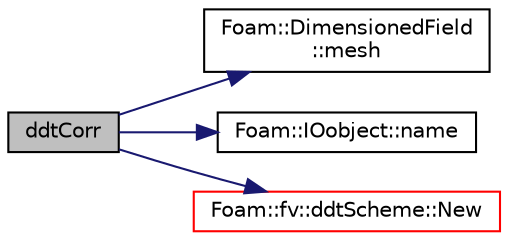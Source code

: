digraph "ddtCorr"
{
  bgcolor="transparent";
  edge [fontname="Helvetica",fontsize="10",labelfontname="Helvetica",labelfontsize="10"];
  node [fontname="Helvetica",fontsize="10",shape=record];
  rankdir="LR";
  Node6473 [label="ddtCorr",height=0.2,width=0.4,color="black", fillcolor="grey75", style="filled", fontcolor="black"];
  Node6473 -> Node6474 [color="midnightblue",fontsize="10",style="solid",fontname="Helvetica"];
  Node6474 [label="Foam::DimensionedField\l::mesh",height=0.2,width=0.4,color="black",URL="$a27497.html#a8f1110830348a1448a14ab5e3cf47e3b",tooltip="Return mesh. "];
  Node6473 -> Node6475 [color="midnightblue",fontsize="10",style="solid",fontname="Helvetica"];
  Node6475 [label="Foam::IOobject::name",height=0.2,width=0.4,color="black",URL="$a27249.html#acc80e00a8ac919288fb55bd14cc88bf6",tooltip="Return name. "];
  Node6473 -> Node6476 [color="midnightblue",fontsize="10",style="solid",fontname="Helvetica"];
  Node6476 [label="Foam::fv::ddtScheme::New",height=0.2,width=0.4,color="red",URL="$a23301.html#a5a8f7e051307daf65eae67fb50c84a21",tooltip="Return a pointer to a new ddtScheme created on freestore. "];
}
